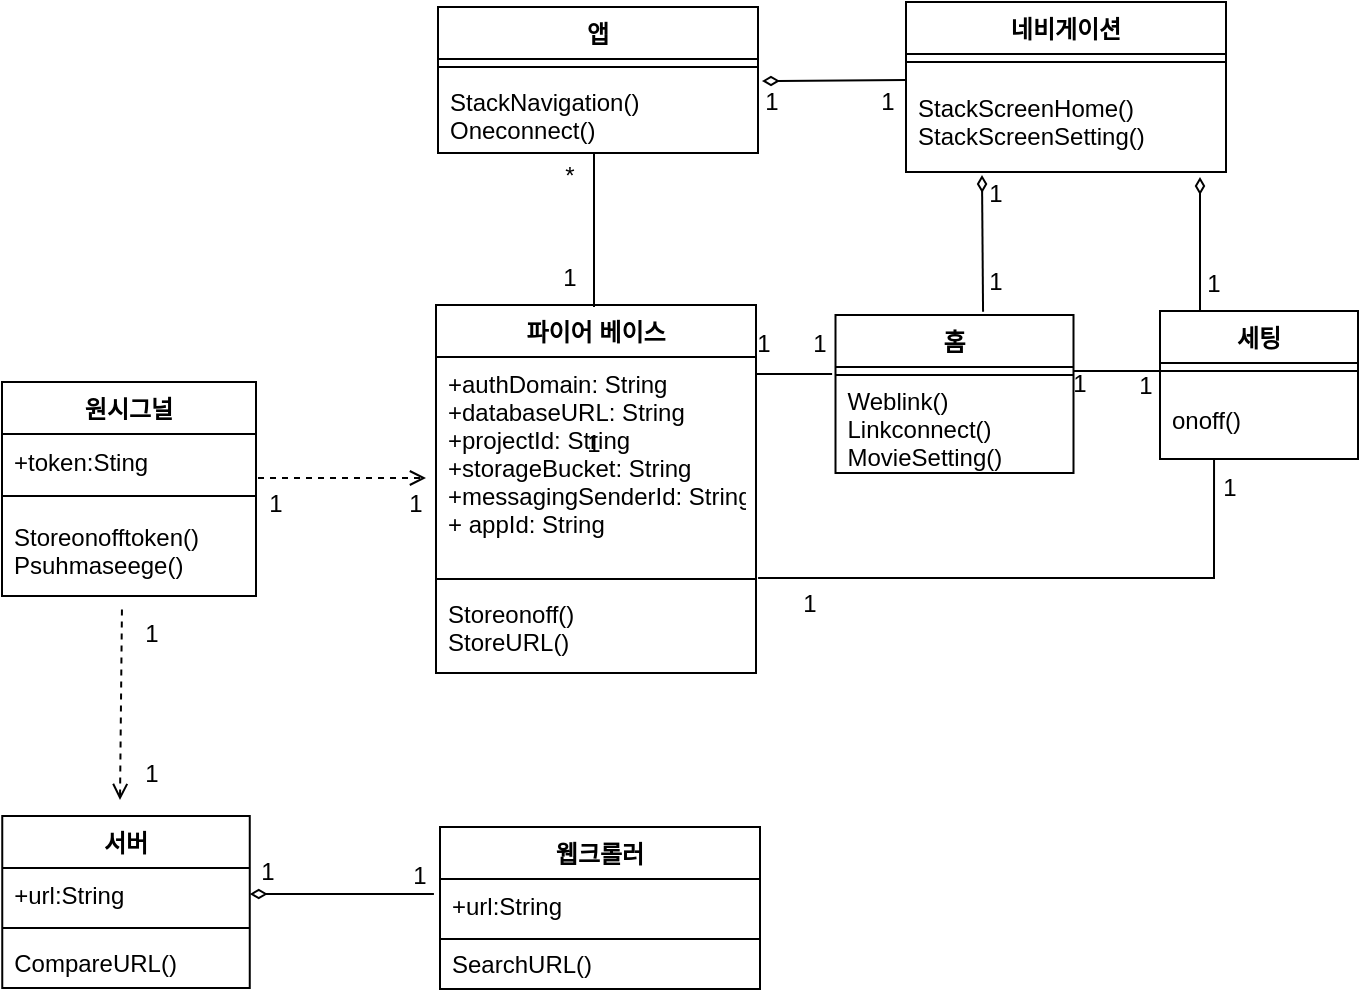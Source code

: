 <mxfile version="15.5.4" type="github">
  <diagram id="C5RBs43oDa-KdzZeNtuy" name="Page-1">
    <mxGraphModel dx="1422" dy="794" grid="0" gridSize="10" guides="1" tooltips="1" connect="1" arrows="1" fold="1" page="1" pageScale="1" pageWidth="827" pageHeight="1169" math="0" shadow="0">
      <root>
        <mxCell id="WIyWlLk6GJQsqaUBKTNV-0" />
        <mxCell id="WIyWlLk6GJQsqaUBKTNV-1" parent="WIyWlLk6GJQsqaUBKTNV-0" />
        <mxCell id="k_S_YM8PhJyykxEHG202-45" value="네비게이션" style="swimlane;fontStyle=1;align=center;verticalAlign=top;childLayout=stackLayout;horizontal=1;startSize=26;horizontalStack=0;resizeParent=1;resizeParentMax=0;resizeLast=0;collapsible=1;marginBottom=0;" parent="WIyWlLk6GJQsqaUBKTNV-1" vertex="1">
          <mxGeometry x="509" y="40" width="160" height="85" as="geometry" />
        </mxCell>
        <mxCell id="k_S_YM8PhJyykxEHG202-47" value="" style="line;strokeWidth=1;fillColor=none;align=left;verticalAlign=middle;spacingTop=-1;spacingLeft=3;spacingRight=3;rotatable=0;labelPosition=right;points=[];portConstraint=eastwest;" parent="k_S_YM8PhJyykxEHG202-45" vertex="1">
          <mxGeometry y="26" width="160" height="8" as="geometry" />
        </mxCell>
        <mxCell id="k_S_YM8PhJyykxEHG202-48" value="StackScreenHome()&#xa;StackScreenSetting()" style="text;strokeColor=none;fillColor=none;align=left;verticalAlign=middle;spacingLeft=4;spacingRight=4;overflow=hidden;rotatable=0;points=[[0,0.5],[1,0.5]];portConstraint=eastwest;" parent="k_S_YM8PhJyykxEHG202-45" vertex="1">
          <mxGeometry y="34" width="160" height="51" as="geometry" />
        </mxCell>
        <mxCell id="k_S_YM8PhJyykxEHG202-49" value="앱" style="swimlane;fontStyle=1;align=center;verticalAlign=middle;childLayout=stackLayout;horizontal=1;startSize=26;horizontalStack=0;resizeParent=1;resizeParentMax=0;resizeLast=0;collapsible=1;marginBottom=0;" parent="WIyWlLk6GJQsqaUBKTNV-1" vertex="1">
          <mxGeometry x="275" y="42.5" width="160" height="73" as="geometry" />
        </mxCell>
        <mxCell id="k_S_YM8PhJyykxEHG202-51" value="" style="line;strokeWidth=1;fillColor=none;align=left;verticalAlign=middle;spacingTop=-1;spacingLeft=3;spacingRight=3;rotatable=0;labelPosition=right;points=[];portConstraint=eastwest;" parent="k_S_YM8PhJyykxEHG202-49" vertex="1">
          <mxGeometry y="26" width="160" height="8" as="geometry" />
        </mxCell>
        <mxCell id="k_S_YM8PhJyykxEHG202-52" value="StackNavigation()&#xa;Oneconnect()" style="text;strokeColor=none;fillColor=none;align=left;verticalAlign=top;spacingLeft=4;spacingRight=4;overflow=hidden;rotatable=0;points=[[0,0.5],[1,0.5]];portConstraint=eastwest;" parent="k_S_YM8PhJyykxEHG202-49" vertex="1">
          <mxGeometry y="34" width="160" height="39" as="geometry" />
        </mxCell>
        <mxCell id="k_S_YM8PhJyykxEHG202-53" value="세팅" style="swimlane;fontStyle=1;align=center;verticalAlign=top;childLayout=stackLayout;horizontal=1;startSize=26;horizontalStack=0;resizeParent=1;resizeParentMax=0;resizeLast=0;collapsible=1;marginBottom=0;" parent="WIyWlLk6GJQsqaUBKTNV-1" vertex="1">
          <mxGeometry x="636" y="194.5" width="99" height="74" as="geometry" />
        </mxCell>
        <mxCell id="k_S_YM8PhJyykxEHG202-55" value="" style="line;strokeWidth=1;fillColor=none;align=left;verticalAlign=middle;spacingTop=-1;spacingLeft=3;spacingRight=3;rotatable=0;labelPosition=right;points=[];portConstraint=eastwest;" parent="k_S_YM8PhJyykxEHG202-53" vertex="1">
          <mxGeometry y="26" width="99" height="8" as="geometry" />
        </mxCell>
        <mxCell id="k_S_YM8PhJyykxEHG202-56" value="onoff()" style="text;strokeColor=none;fillColor=none;align=left;verticalAlign=middle;spacingLeft=4;spacingRight=4;overflow=hidden;rotatable=0;points=[[0,0.5],[1,0.5]];portConstraint=eastwest;" parent="k_S_YM8PhJyykxEHG202-53" vertex="1">
          <mxGeometry y="34" width="99" height="40" as="geometry" />
        </mxCell>
        <mxCell id="k_S_YM8PhJyykxEHG202-61" value="웹크롤러" style="swimlane;fontStyle=1;align=center;verticalAlign=top;childLayout=stackLayout;horizontal=1;startSize=26;horizontalStack=0;resizeParent=1;resizeParentMax=0;resizeLast=0;collapsible=1;marginBottom=0;" parent="WIyWlLk6GJQsqaUBKTNV-1" vertex="1">
          <mxGeometry x="276" y="452.5" width="160" height="81" as="geometry" />
        </mxCell>
        <mxCell id="k_S_YM8PhJyykxEHG202-62" value="+url:String" style="text;strokeColor=none;fillColor=none;align=left;verticalAlign=top;spacingLeft=4;spacingRight=4;overflow=hidden;rotatable=0;points=[[0,0.5],[1,0.5]];portConstraint=eastwest;" parent="k_S_YM8PhJyykxEHG202-61" vertex="1">
          <mxGeometry y="26" width="160" height="26" as="geometry" />
        </mxCell>
        <mxCell id="k_S_YM8PhJyykxEHG202-63" value="" style="line;strokeWidth=1;fillColor=none;align=left;verticalAlign=middle;spacingTop=-1;spacingLeft=3;spacingRight=3;rotatable=0;labelPosition=right;points=[];portConstraint=eastwest;" parent="k_S_YM8PhJyykxEHG202-61" vertex="1">
          <mxGeometry y="52" width="160" height="8" as="geometry" />
        </mxCell>
        <mxCell id="k_S_YM8PhJyykxEHG202-64" value="SearchURL()&#xa;" style="text;strokeColor=none;fillColor=none;align=left;verticalAlign=middle;spacingLeft=4;spacingRight=4;overflow=hidden;rotatable=0;points=[[0,0.5],[1,0.5]];portConstraint=eastwest;" parent="k_S_YM8PhJyykxEHG202-61" vertex="1">
          <mxGeometry y="60" width="160" height="21" as="geometry" />
        </mxCell>
        <mxCell id="k_S_YM8PhJyykxEHG202-65" value="서버" style="swimlane;fontStyle=1;align=center;verticalAlign=top;childLayout=stackLayout;horizontal=1;startSize=26;horizontalStack=0;resizeParent=1;resizeParentMax=0;resizeLast=0;collapsible=1;marginBottom=0;" parent="WIyWlLk6GJQsqaUBKTNV-1" vertex="1">
          <mxGeometry x="57.13" y="447" width="123.75" height="86" as="geometry" />
        </mxCell>
        <mxCell id="k_S_YM8PhJyykxEHG202-66" value="+url:String" style="text;strokeColor=none;fillColor=none;align=left;verticalAlign=top;spacingLeft=4;spacingRight=4;overflow=hidden;rotatable=0;points=[[0,0.5],[1,0.5]];portConstraint=eastwest;" parent="k_S_YM8PhJyykxEHG202-65" vertex="1">
          <mxGeometry y="26" width="123.75" height="26" as="geometry" />
        </mxCell>
        <mxCell id="k_S_YM8PhJyykxEHG202-67" value="" style="line;strokeWidth=1;fillColor=none;align=left;verticalAlign=middle;spacingTop=-1;spacingLeft=3;spacingRight=3;rotatable=0;labelPosition=right;points=[];portConstraint=eastwest;" parent="k_S_YM8PhJyykxEHG202-65" vertex="1">
          <mxGeometry y="52" width="123.75" height="8" as="geometry" />
        </mxCell>
        <mxCell id="k_S_YM8PhJyykxEHG202-68" value="CompareURL()" style="text;strokeColor=none;fillColor=none;align=left;verticalAlign=top;spacingLeft=4;spacingRight=4;overflow=hidden;rotatable=0;points=[[0,0.5],[1,0.5]];portConstraint=eastwest;" parent="k_S_YM8PhJyykxEHG202-65" vertex="1">
          <mxGeometry y="60" width="123.75" height="26" as="geometry" />
        </mxCell>
        <mxCell id="k_S_YM8PhJyykxEHG202-69" value="파이어 베이스" style="swimlane;fontStyle=1;align=center;verticalAlign=top;childLayout=stackLayout;horizontal=1;startSize=26;horizontalStack=0;resizeParent=1;resizeParentMax=0;resizeLast=0;collapsible=1;marginBottom=0;" parent="WIyWlLk6GJQsqaUBKTNV-1" vertex="1">
          <mxGeometry x="274" y="191.5" width="160" height="184" as="geometry" />
        </mxCell>
        <mxCell id="k_S_YM8PhJyykxEHG202-70" value="+authDomain: String&#xa;+databaseURL: String&#xa;+projectId: String&#xa;+storageBucket: String&#xa;+messagingSenderId: String,&#xa;+ appId: String&#xa;" style="text;strokeColor=none;fillColor=none;align=left;verticalAlign=top;spacingLeft=4;spacingRight=4;overflow=hidden;rotatable=0;points=[[0,0.5],[1,0.5]];portConstraint=eastwest;" parent="k_S_YM8PhJyykxEHG202-69" vertex="1">
          <mxGeometry y="26" width="160" height="107" as="geometry" />
        </mxCell>
        <mxCell id="k_S_YM8PhJyykxEHG202-71" value="" style="line;strokeWidth=1;fillColor=none;align=left;verticalAlign=middle;spacingTop=-1;spacingLeft=3;spacingRight=3;rotatable=0;labelPosition=right;points=[];portConstraint=eastwest;" parent="k_S_YM8PhJyykxEHG202-69" vertex="1">
          <mxGeometry y="133" width="160" height="8" as="geometry" />
        </mxCell>
        <mxCell id="k_S_YM8PhJyykxEHG202-72" value="Storeonoff()&#xa;StoreURL()" style="text;strokeColor=none;fillColor=none;align=left;verticalAlign=top;spacingLeft=4;spacingRight=4;overflow=hidden;rotatable=0;points=[[0,0.5],[1,0.5]];portConstraint=eastwest;" parent="k_S_YM8PhJyykxEHG202-69" vertex="1">
          <mxGeometry y="141" width="160" height="43" as="geometry" />
        </mxCell>
        <mxCell id="k_S_YM8PhJyykxEHG202-74" value="" style="endArrow=none;html=1;rounded=0;exitX=1.019;exitY=1.033;exitDx=0;exitDy=0;exitPerimeter=0;entryX=0.273;entryY=1.013;entryDx=0;entryDy=0;entryPerimeter=0;" parent="WIyWlLk6GJQsqaUBKTNV-1" edge="1" target="k_S_YM8PhJyykxEHG202-56">
          <mxGeometry width="50" height="50" relative="1" as="geometry">
            <mxPoint x="435.04" y="328.031" as="sourcePoint" />
            <mxPoint x="684.02" y="267.99" as="targetPoint" />
            <Array as="points">
              <mxPoint x="663" y="328" />
            </Array>
          </mxGeometry>
        </mxCell>
        <mxCell id="k_S_YM8PhJyykxEHG202-75" style="rounded=0;orthogonalLoop=1;jettySize=auto;html=1;entryX=0;entryY=0.5;entryDx=0;entryDy=0;endArrow=none;endFill=0;startArrow=diamondThin;startFill=0;" parent="WIyWlLk6GJQsqaUBKTNV-1" edge="1">
          <mxGeometry relative="1" as="geometry">
            <mxPoint x="437" y="79.5" as="sourcePoint" />
            <mxPoint x="509" y="79" as="targetPoint" />
          </mxGeometry>
        </mxCell>
        <mxCell id="k_S_YM8PhJyykxEHG202-76" value="" style="endArrow=diamondThin;html=1;rounded=0;exitX=0.62;exitY=-0.021;exitDx=0;exitDy=0;exitPerimeter=0;endFill=0;" parent="WIyWlLk6GJQsqaUBKTNV-1" source="k_S_YM8PhJyykxEHG202-41" edge="1">
          <mxGeometry width="50" height="50" relative="1" as="geometry">
            <mxPoint x="506" y="176" as="sourcePoint" />
            <mxPoint x="547" y="126.5" as="targetPoint" />
          </mxGeometry>
        </mxCell>
        <mxCell id="k_S_YM8PhJyykxEHG202-77" value="" style="endArrow=diamondThin;html=1;rounded=0;endFill=0;" parent="WIyWlLk6GJQsqaUBKTNV-1" edge="1">
          <mxGeometry width="50" height="50" relative="1" as="geometry">
            <mxPoint x="656" y="194.5" as="sourcePoint" />
            <mxPoint x="656" y="127.5" as="targetPoint" />
          </mxGeometry>
        </mxCell>
        <mxCell id="k_S_YM8PhJyykxEHG202-79" value="" style="endArrow=open;html=1;rounded=0;dashed=1;endFill=0;" parent="WIyWlLk6GJQsqaUBKTNV-1" edge="1">
          <mxGeometry width="50" height="50" relative="1" as="geometry">
            <mxPoint x="185" y="278" as="sourcePoint" />
            <mxPoint x="269" y="278" as="targetPoint" />
          </mxGeometry>
        </mxCell>
        <mxCell id="k_S_YM8PhJyykxEHG202-41" value="홈" style="swimlane;fontStyle=1;align=center;verticalAlign=top;childLayout=stackLayout;horizontal=1;startSize=26;horizontalStack=0;resizeParent=1;resizeParentMax=0;resizeLast=0;collapsible=1;marginBottom=0;" parent="WIyWlLk6GJQsqaUBKTNV-1" vertex="1">
          <mxGeometry x="473.75" y="196.5" width="119" height="79" as="geometry" />
        </mxCell>
        <mxCell id="k_S_YM8PhJyykxEHG202-43" value="" style="line;strokeWidth=1;fillColor=none;align=left;verticalAlign=middle;spacingTop=-1;spacingLeft=3;spacingRight=3;rotatable=0;labelPosition=right;points=[];portConstraint=eastwest;" parent="k_S_YM8PhJyykxEHG202-41" vertex="1">
          <mxGeometry y="26" width="119" height="8" as="geometry" />
        </mxCell>
        <mxCell id="k_S_YM8PhJyykxEHG202-44" value="Weblink()&#xa;Linkconnect()&#xa;MovieSetting()" style="text;strokeColor=none;fillColor=none;align=left;verticalAlign=middle;spacingLeft=4;spacingRight=4;overflow=hidden;rotatable=0;points=[[0,0.5],[1,0.5]];portConstraint=eastwest;" parent="k_S_YM8PhJyykxEHG202-41" vertex="1">
          <mxGeometry y="34" width="119" height="45" as="geometry" />
        </mxCell>
        <mxCell id="Oma7PS_6oEZFAUc4YZXa-0" value="" style="endArrow=none;html=1;rounded=0;entryX=0.011;entryY=0.144;entryDx=0;entryDy=0;entryPerimeter=0;" parent="WIyWlLk6GJQsqaUBKTNV-1" edge="1">
          <mxGeometry width="50" height="50" relative="1" as="geometry">
            <mxPoint x="434" y="226" as="sourcePoint" />
            <mxPoint x="472.059" y="225.98" as="targetPoint" />
          </mxGeometry>
        </mxCell>
        <mxCell id="Oma7PS_6oEZFAUc4YZXa-1" value="" style="endArrow=diamondThin;html=1;rounded=0;entryX=1;entryY=0.5;entryDx=0;entryDy=0;exitX=-0.019;exitY=0.288;exitDx=0;exitDy=0;startArrow=none;startFill=0;endFill=0;exitPerimeter=0;" parent="WIyWlLk6GJQsqaUBKTNV-1" source="k_S_YM8PhJyykxEHG202-62" target="k_S_YM8PhJyykxEHG202-66" edge="1">
          <mxGeometry width="50" height="50" relative="1" as="geometry">
            <mxPoint x="837" y="360.5" as="sourcePoint" />
            <mxPoint x="887" y="310.5" as="targetPoint" />
          </mxGeometry>
        </mxCell>
        <mxCell id="Oma7PS_6oEZFAUc4YZXa-2" value="" style="endArrow=none;html=1;rounded=0;dashed=1;endFill=0;startArrow=open;startFill=0;entryX=0.25;entryY=0;entryDx=0;entryDy=0;" parent="WIyWlLk6GJQsqaUBKTNV-1" target="Oma7PS_6oEZFAUc4YZXa-9" edge="1">
          <mxGeometry width="50" height="50" relative="1" as="geometry">
            <mxPoint x="116" y="439" as="sourcePoint" />
            <mxPoint x="363" y="379.5" as="targetPoint" />
          </mxGeometry>
        </mxCell>
        <mxCell id="Oma7PS_6oEZFAUc4YZXa-5" value="" style="endArrow=none;html=1;rounded=0;entryX=0.009;entryY=0.5;entryDx=0;entryDy=0;entryPerimeter=0;" parent="WIyWlLk6GJQsqaUBKTNV-1" target="k_S_YM8PhJyykxEHG202-55" edge="1">
          <mxGeometry width="50" height="50" relative="1" as="geometry">
            <mxPoint x="592.75" y="224.5" as="sourcePoint" />
            <mxPoint x="633" y="224.5" as="targetPoint" />
          </mxGeometry>
        </mxCell>
        <mxCell id="Oma7PS_6oEZFAUc4YZXa-6" value="1" style="text;html=1;strokeColor=none;fillColor=none;align=center;verticalAlign=middle;whiteSpace=wrap;rounded=0;" parent="WIyWlLk6GJQsqaUBKTNV-1" vertex="1">
          <mxGeometry x="323" y="245.5" width="60" height="30" as="geometry" />
        </mxCell>
        <mxCell id="Oma7PS_6oEZFAUc4YZXa-7" value="*" style="text;html=1;strokeColor=none;fillColor=none;align=center;verticalAlign=middle;whiteSpace=wrap;rounded=0;" parent="WIyWlLk6GJQsqaUBKTNV-1" vertex="1">
          <mxGeometry x="311" y="112" width="60" height="30" as="geometry" />
        </mxCell>
        <mxCell id="Oma7PS_6oEZFAUc4YZXa-8" value="1" style="text;html=1;strokeColor=none;fillColor=none;align=center;verticalAlign=middle;whiteSpace=wrap;rounded=0;" parent="WIyWlLk6GJQsqaUBKTNV-1" vertex="1">
          <mxGeometry x="102" y="411" width="60" height="30" as="geometry" />
        </mxCell>
        <mxCell id="Oma7PS_6oEZFAUc4YZXa-9" value="1" style="text;html=1;strokeColor=none;fillColor=none;align=center;verticalAlign=middle;whiteSpace=wrap;rounded=0;" parent="WIyWlLk6GJQsqaUBKTNV-1" vertex="1">
          <mxGeometry x="102" y="341" width="60" height="30" as="geometry" />
        </mxCell>
        <mxCell id="Oma7PS_6oEZFAUc4YZXa-11" value="1" style="text;html=1;strokeColor=none;fillColor=none;align=center;verticalAlign=middle;whiteSpace=wrap;rounded=0;" parent="WIyWlLk6GJQsqaUBKTNV-1" vertex="1">
          <mxGeometry x="412" y="74.5" width="60" height="30" as="geometry" />
        </mxCell>
        <mxCell id="Oma7PS_6oEZFAUc4YZXa-13" value="1" style="text;html=1;strokeColor=none;fillColor=none;align=center;verticalAlign=middle;whiteSpace=wrap;rounded=0;" parent="WIyWlLk6GJQsqaUBKTNV-1" vertex="1">
          <mxGeometry x="236" y="462" width="60" height="30" as="geometry" />
        </mxCell>
        <mxCell id="Oma7PS_6oEZFAUc4YZXa-14" value="1" style="text;html=1;strokeColor=none;fillColor=none;align=center;verticalAlign=middle;whiteSpace=wrap;rounded=0;" parent="WIyWlLk6GJQsqaUBKTNV-1" vertex="1">
          <mxGeometry x="311" y="162.5" width="60" height="30" as="geometry" />
        </mxCell>
        <mxCell id="Oma7PS_6oEZFAUc4YZXa-17" value="1" style="text;html=1;strokeColor=none;fillColor=none;align=center;verticalAlign=middle;whiteSpace=wrap;rounded=0;" parent="WIyWlLk6GJQsqaUBKTNV-1" vertex="1">
          <mxGeometry x="641" y="267.5" width="60" height="30" as="geometry" />
        </mxCell>
        <mxCell id="Oma7PS_6oEZFAUc4YZXa-18" value="1" style="text;html=1;strokeColor=none;fillColor=none;align=center;verticalAlign=middle;whiteSpace=wrap;rounded=0;" parent="WIyWlLk6GJQsqaUBKTNV-1" vertex="1">
          <mxGeometry x="436" y="195.5" width="60" height="30" as="geometry" />
        </mxCell>
        <mxCell id="Oma7PS_6oEZFAUc4YZXa-19" value="1" style="text;html=1;strokeColor=none;fillColor=none;align=center;verticalAlign=middle;whiteSpace=wrap;rounded=0;" parent="WIyWlLk6GJQsqaUBKTNV-1" vertex="1">
          <mxGeometry x="431" y="326" width="60" height="30" as="geometry" />
        </mxCell>
        <mxCell id="Oma7PS_6oEZFAUc4YZXa-20" value="1" style="text;html=1;strokeColor=none;fillColor=none;align=center;verticalAlign=middle;whiteSpace=wrap;rounded=0;" parent="WIyWlLk6GJQsqaUBKTNV-1" vertex="1">
          <mxGeometry x="164" y="275.5" width="60" height="30" as="geometry" />
        </mxCell>
        <mxCell id="Oma7PS_6oEZFAUc4YZXa-21" value="1" style="text;html=1;strokeColor=none;fillColor=none;align=center;verticalAlign=middle;whiteSpace=wrap;rounded=0;" parent="WIyWlLk6GJQsqaUBKTNV-1" vertex="1">
          <mxGeometry x="234" y="276" width="60" height="30" as="geometry" />
        </mxCell>
        <mxCell id="Oma7PS_6oEZFAUc4YZXa-22" value="1" style="text;html=1;strokeColor=none;fillColor=none;align=center;verticalAlign=middle;whiteSpace=wrap;rounded=0;" parent="WIyWlLk6GJQsqaUBKTNV-1" vertex="1">
          <mxGeometry x="566" y="215.5" width="60" height="30" as="geometry" />
        </mxCell>
        <mxCell id="Oma7PS_6oEZFAUc4YZXa-23" value="1&lt;br&gt;" style="text;html=1;strokeColor=none;fillColor=none;align=center;verticalAlign=middle;whiteSpace=wrap;rounded=0;" parent="WIyWlLk6GJQsqaUBKTNV-1" vertex="1">
          <mxGeometry x="633" y="165.5" width="60" height="30" as="geometry" />
        </mxCell>
        <mxCell id="Oma7PS_6oEZFAUc4YZXa-24" value="1&lt;br&gt;" style="text;html=1;strokeColor=none;fillColor=none;align=center;verticalAlign=middle;whiteSpace=wrap;rounded=0;" parent="WIyWlLk6GJQsqaUBKTNV-1" vertex="1">
          <mxGeometry x="408" y="195.5" width="60" height="30" as="geometry" />
        </mxCell>
        <mxCell id="Oma7PS_6oEZFAUc4YZXa-26" value="1" style="text;html=1;strokeColor=none;fillColor=none;align=center;verticalAlign=middle;whiteSpace=wrap;rounded=0;" parent="WIyWlLk6GJQsqaUBKTNV-1" vertex="1">
          <mxGeometry x="524" y="120.5" width="60" height="30" as="geometry" />
        </mxCell>
        <mxCell id="Oma7PS_6oEZFAUc4YZXa-27" value="1" style="text;html=1;strokeColor=none;fillColor=none;align=center;verticalAlign=middle;whiteSpace=wrap;rounded=0;" parent="WIyWlLk6GJQsqaUBKTNV-1" vertex="1">
          <mxGeometry x="524" y="164.5" width="60" height="30" as="geometry" />
        </mxCell>
        <mxCell id="Oma7PS_6oEZFAUc4YZXa-28" value="1" style="text;html=1;strokeColor=none;fillColor=none;align=center;verticalAlign=middle;whiteSpace=wrap;rounded=0;" parent="WIyWlLk6GJQsqaUBKTNV-1" vertex="1">
          <mxGeometry x="599" y="216.5" width="60" height="30" as="geometry" />
        </mxCell>
        <mxCell id="Oma7PS_6oEZFAUc4YZXa-30" value="1" style="text;html=1;strokeColor=none;fillColor=none;align=center;verticalAlign=middle;whiteSpace=wrap;rounded=0;" parent="WIyWlLk6GJQsqaUBKTNV-1" vertex="1">
          <mxGeometry x="159.88" y="460" width="60" height="30" as="geometry" />
        </mxCell>
        <mxCell id="Oma7PS_6oEZFAUc4YZXa-32" style="edgeStyle=none;rounded=0;orthogonalLoop=1;jettySize=auto;html=1;exitX=1;exitY=0.5;exitDx=0;exitDy=0;dashed=1;startArrow=none;startFill=0;endArrow=classic;endFill=1;" parent="WIyWlLk6GJQsqaUBKTNV-1" source="Oma7PS_6oEZFAUc4YZXa-11" target="Oma7PS_6oEZFAUc4YZXa-11" edge="1">
          <mxGeometry relative="1" as="geometry" />
        </mxCell>
        <mxCell id="Oma7PS_6oEZFAUc4YZXa-33" style="edgeStyle=none;rounded=0;orthogonalLoop=1;jettySize=auto;html=1;exitX=1;exitY=0.5;exitDx=0;exitDy=0;dashed=1;startArrow=none;startFill=0;endArrow=classic;endFill=1;" parent="WIyWlLk6GJQsqaUBKTNV-1" source="Oma7PS_6oEZFAUc4YZXa-11" target="Oma7PS_6oEZFAUc4YZXa-11" edge="1">
          <mxGeometry relative="1" as="geometry" />
        </mxCell>
        <mxCell id="Oma7PS_6oEZFAUc4YZXa-10" value="1" style="text;html=1;strokeColor=none;fillColor=none;align=center;verticalAlign=middle;whiteSpace=wrap;rounded=0;" parent="WIyWlLk6GJQsqaUBKTNV-1" vertex="1">
          <mxGeometry x="486" y="74.5" width="28" height="30" as="geometry" />
        </mxCell>
        <mxCell id="WV8Jrn4gVf1gB8oxDwTN-0" value="원시그널" style="swimlane;fontStyle=1;align=center;verticalAlign=top;childLayout=stackLayout;horizontal=1;startSize=26;horizontalStack=0;resizeParent=1;resizeParentMax=0;resizeLast=0;collapsible=1;marginBottom=0;" vertex="1" parent="WIyWlLk6GJQsqaUBKTNV-1">
          <mxGeometry x="57" y="230" width="127" height="107" as="geometry" />
        </mxCell>
        <mxCell id="WV8Jrn4gVf1gB8oxDwTN-1" value="+token:Sting" style="text;strokeColor=none;fillColor=none;align=left;verticalAlign=middle;spacingLeft=4;spacingRight=4;overflow=hidden;rotatable=0;points=[[0,0.5],[1,0.5]];portConstraint=eastwest;" vertex="1" parent="WV8Jrn4gVf1gB8oxDwTN-0">
          <mxGeometry y="26" width="127" height="27" as="geometry" />
        </mxCell>
        <mxCell id="WV8Jrn4gVf1gB8oxDwTN-2" value="" style="line;strokeWidth=1;fillColor=none;align=left;verticalAlign=middle;spacingTop=-1;spacingLeft=3;spacingRight=3;rotatable=0;labelPosition=right;points=[];portConstraint=eastwest;" vertex="1" parent="WV8Jrn4gVf1gB8oxDwTN-0">
          <mxGeometry y="53" width="127" height="8" as="geometry" />
        </mxCell>
        <mxCell id="WV8Jrn4gVf1gB8oxDwTN-3" value="Storeonofftoken()&#xa;Psuhmaseege()" style="text;strokeColor=none;fillColor=none;align=left;verticalAlign=middle;spacingLeft=4;spacingRight=4;overflow=hidden;rotatable=0;points=[[0,0.5],[1,0.5]];portConstraint=eastwest;" vertex="1" parent="WV8Jrn4gVf1gB8oxDwTN-0">
          <mxGeometry y="61" width="127" height="46" as="geometry" />
        </mxCell>
        <mxCell id="WV8Jrn4gVf1gB8oxDwTN-5" value="" style="endArrow=none;html=1;rounded=0;exitX=0.75;exitY=1;exitDx=0;exitDy=0;" edge="1" parent="WIyWlLk6GJQsqaUBKTNV-1">
          <mxGeometry width="50" height="50" relative="1" as="geometry">
            <mxPoint x="353" y="192.5" as="sourcePoint" />
            <mxPoint x="353" y="116" as="targetPoint" />
          </mxGeometry>
        </mxCell>
      </root>
    </mxGraphModel>
  </diagram>
</mxfile>
